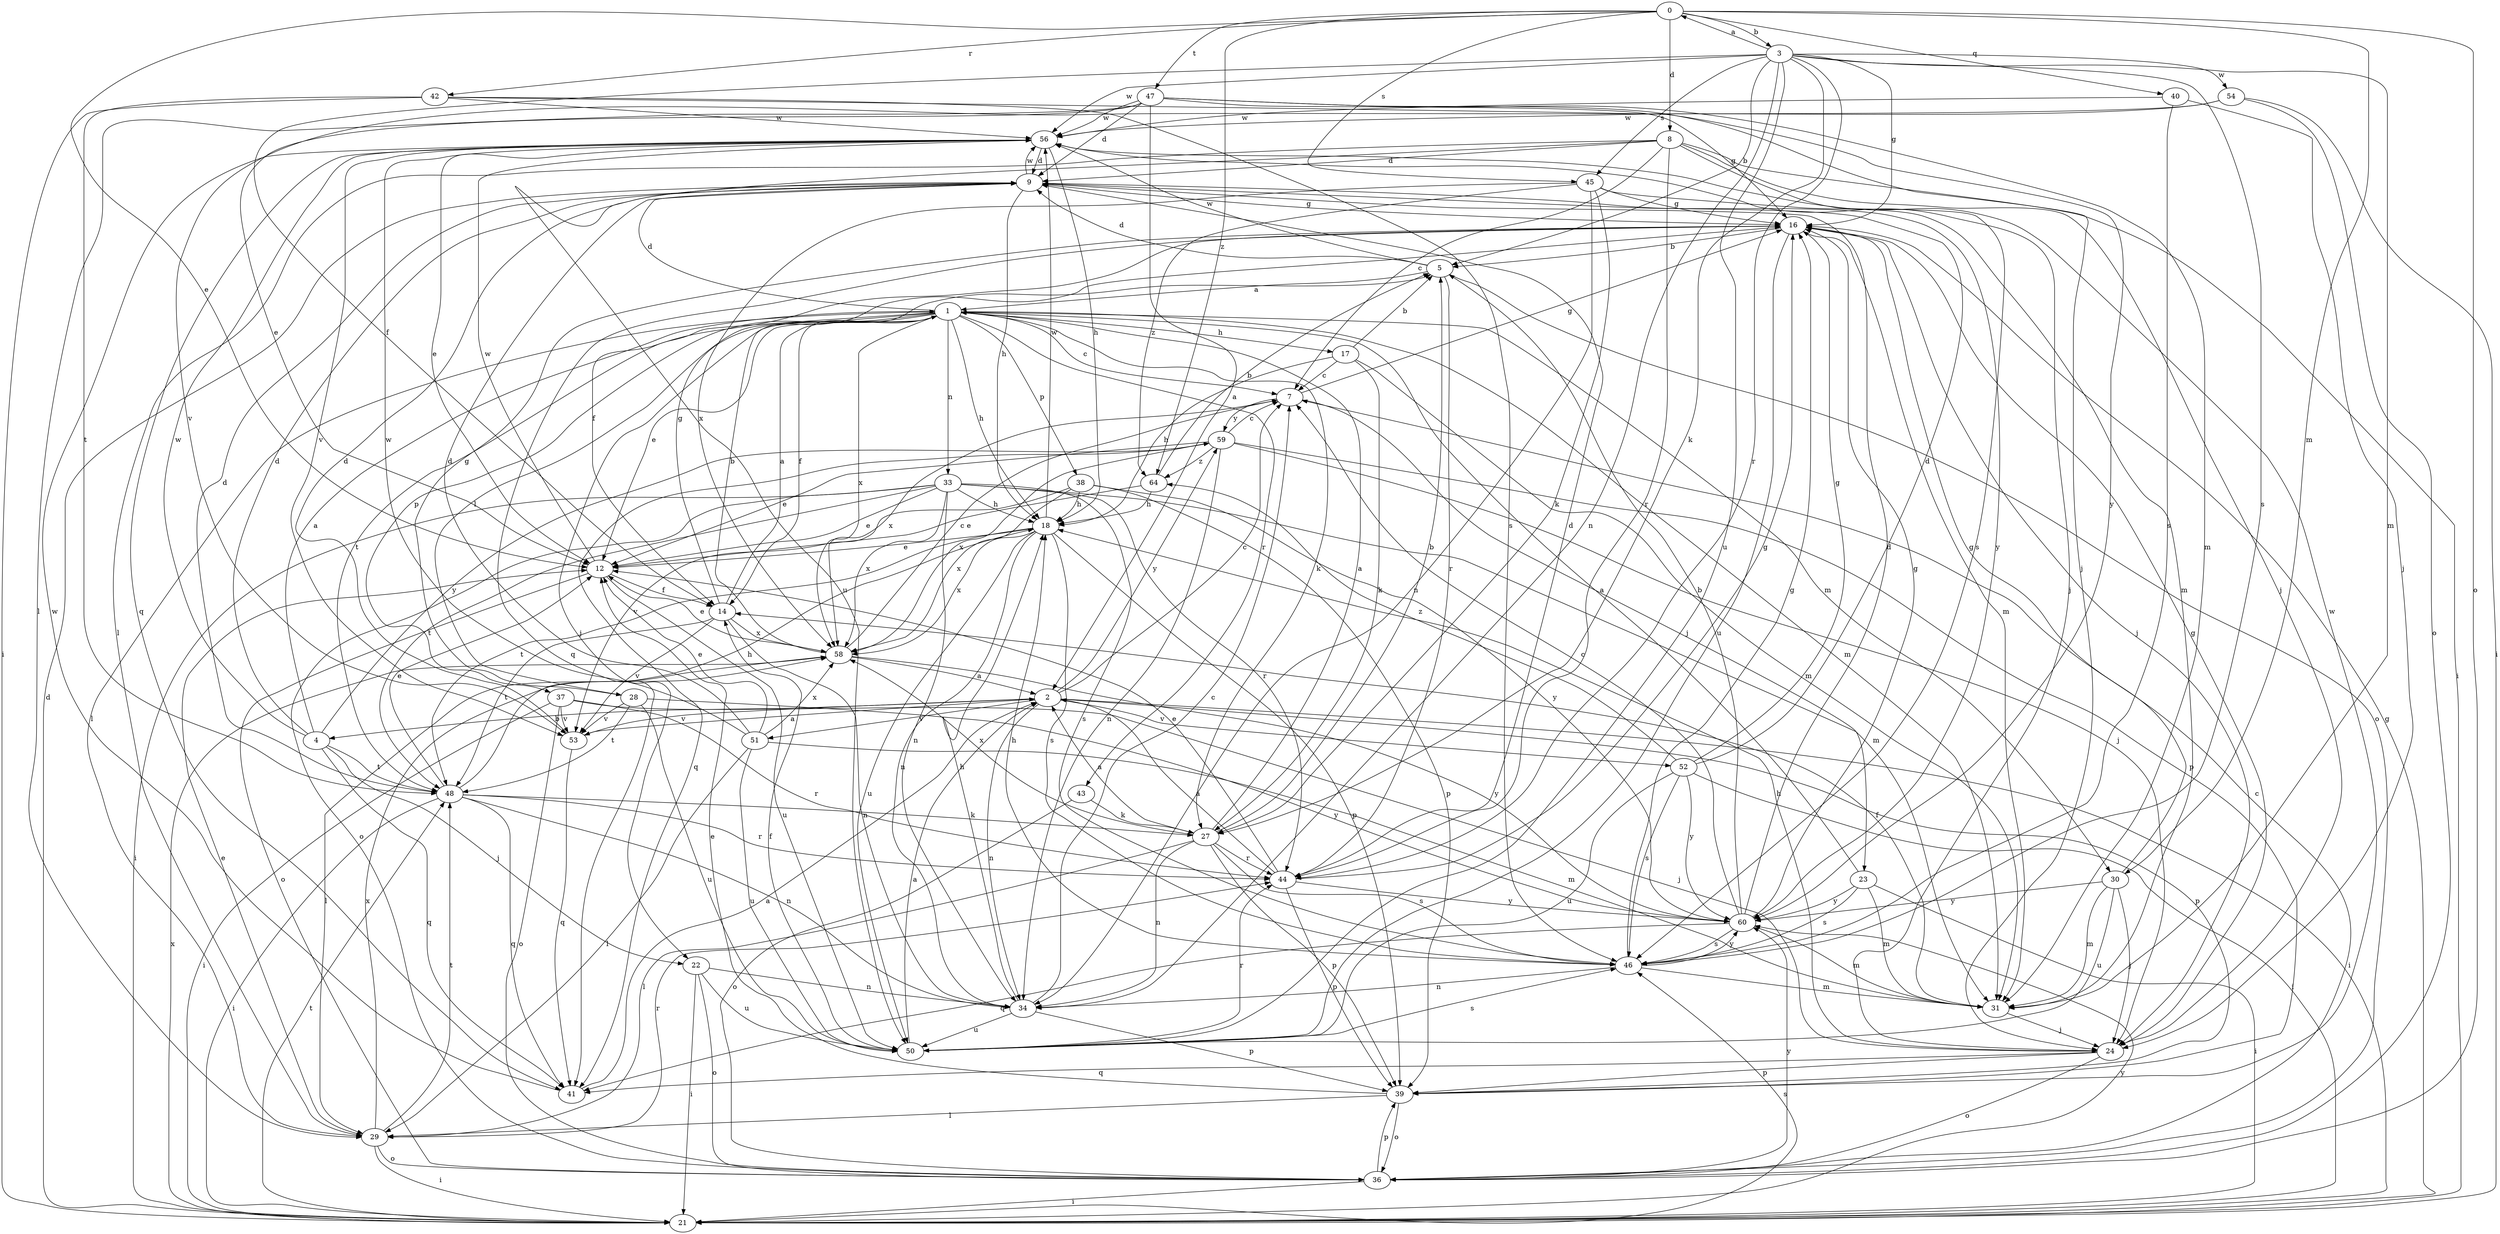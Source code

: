 strict digraph  {
0;
1;
2;
3;
4;
5;
7;
8;
9;
12;
14;
16;
17;
18;
21;
22;
23;
24;
27;
28;
29;
30;
31;
33;
34;
36;
37;
38;
39;
40;
41;
42;
43;
44;
45;
46;
47;
48;
50;
51;
52;
53;
54;
56;
58;
59;
60;
64;
0 -> 3  [label=b];
0 -> 8  [label=d];
0 -> 12  [label=e];
0 -> 30  [label=m];
0 -> 36  [label=o];
0 -> 40  [label=q];
0 -> 42  [label=r];
0 -> 45  [label=s];
0 -> 47  [label=t];
0 -> 64  [label=z];
1 -> 7  [label=c];
1 -> 9  [label=d];
1 -> 12  [label=e];
1 -> 14  [label=f];
1 -> 17  [label=h];
1 -> 18  [label=h];
1 -> 22  [label=j];
1 -> 27  [label=k];
1 -> 28  [label=l];
1 -> 29  [label=l];
1 -> 30  [label=m];
1 -> 31  [label=m];
1 -> 33  [label=n];
1 -> 37  [label=p];
1 -> 38  [label=p];
1 -> 43  [label=r];
1 -> 48  [label=t];
1 -> 58  [label=x];
2 -> 4  [label=b];
2 -> 7  [label=c];
2 -> 21  [label=i];
2 -> 34  [label=n];
2 -> 39  [label=p];
2 -> 51  [label=v];
2 -> 52  [label=v];
2 -> 53  [label=v];
2 -> 59  [label=y];
3 -> 0  [label=a];
3 -> 5  [label=b];
3 -> 14  [label=f];
3 -> 16  [label=g];
3 -> 27  [label=k];
3 -> 31  [label=m];
3 -> 34  [label=n];
3 -> 44  [label=r];
3 -> 45  [label=s];
3 -> 46  [label=s];
3 -> 50  [label=u];
3 -> 54  [label=w];
3 -> 56  [label=w];
4 -> 1  [label=a];
4 -> 9  [label=d];
4 -> 22  [label=j];
4 -> 41  [label=q];
4 -> 48  [label=t];
4 -> 56  [label=w];
4 -> 59  [label=y];
5 -> 1  [label=a];
5 -> 9  [label=d];
5 -> 36  [label=o];
5 -> 44  [label=r];
5 -> 56  [label=w];
7 -> 16  [label=g];
7 -> 23  [label=j];
7 -> 58  [label=x];
7 -> 59  [label=y];
8 -> 7  [label=c];
8 -> 9  [label=d];
8 -> 21  [label=i];
8 -> 24  [label=j];
8 -> 29  [label=l];
8 -> 44  [label=r];
8 -> 46  [label=s];
8 -> 50  [label=u];
9 -> 16  [label=g];
9 -> 18  [label=h];
9 -> 56  [label=w];
9 -> 60  [label=y];
12 -> 14  [label=f];
12 -> 36  [label=o];
12 -> 50  [label=u];
12 -> 56  [label=w];
14 -> 1  [label=a];
14 -> 16  [label=g];
14 -> 34  [label=n];
14 -> 48  [label=t];
14 -> 53  [label=v];
14 -> 58  [label=x];
16 -> 5  [label=b];
16 -> 14  [label=f];
16 -> 24  [label=j];
16 -> 31  [label=m];
16 -> 41  [label=q];
16 -> 50  [label=u];
17 -> 5  [label=b];
17 -> 7  [label=c];
17 -> 18  [label=h];
17 -> 27  [label=k];
17 -> 31  [label=m];
18 -> 12  [label=e];
18 -> 34  [label=n];
18 -> 39  [label=p];
18 -> 46  [label=s];
18 -> 48  [label=t];
18 -> 50  [label=u];
18 -> 56  [label=w];
18 -> 58  [label=x];
21 -> 9  [label=d];
21 -> 16  [label=g];
21 -> 46  [label=s];
21 -> 48  [label=t];
21 -> 58  [label=x];
21 -> 60  [label=y];
22 -> 21  [label=i];
22 -> 34  [label=n];
22 -> 36  [label=o];
22 -> 50  [label=u];
23 -> 1  [label=a];
23 -> 21  [label=i];
23 -> 31  [label=m];
23 -> 46  [label=s];
23 -> 60  [label=y];
24 -> 16  [label=g];
24 -> 18  [label=h];
24 -> 36  [label=o];
24 -> 39  [label=p];
24 -> 41  [label=q];
27 -> 1  [label=a];
27 -> 2  [label=a];
27 -> 5  [label=b];
27 -> 29  [label=l];
27 -> 34  [label=n];
27 -> 39  [label=p];
27 -> 44  [label=r];
27 -> 46  [label=s];
27 -> 58  [label=x];
28 -> 16  [label=g];
28 -> 48  [label=t];
28 -> 50  [label=u];
28 -> 53  [label=v];
28 -> 60  [label=y];
29 -> 12  [label=e];
29 -> 21  [label=i];
29 -> 36  [label=o];
29 -> 44  [label=r];
29 -> 48  [label=t];
29 -> 58  [label=x];
30 -> 16  [label=g];
30 -> 24  [label=j];
30 -> 31  [label=m];
30 -> 50  [label=u];
30 -> 60  [label=y];
31 -> 14  [label=f];
31 -> 24  [label=j];
33 -> 12  [label=e];
33 -> 18  [label=h];
33 -> 21  [label=i];
33 -> 31  [label=m];
33 -> 34  [label=n];
33 -> 36  [label=o];
33 -> 44  [label=r];
33 -> 46  [label=s];
33 -> 48  [label=t];
33 -> 58  [label=x];
34 -> 7  [label=c];
34 -> 18  [label=h];
34 -> 39  [label=p];
34 -> 50  [label=u];
36 -> 7  [label=c];
36 -> 21  [label=i];
36 -> 39  [label=p];
36 -> 60  [label=y];
37 -> 21  [label=i];
37 -> 24  [label=j];
37 -> 36  [label=o];
37 -> 44  [label=r];
37 -> 53  [label=v];
38 -> 18  [label=h];
38 -> 39  [label=p];
38 -> 53  [label=v];
38 -> 58  [label=x];
38 -> 60  [label=y];
39 -> 12  [label=e];
39 -> 29  [label=l];
39 -> 36  [label=o];
39 -> 56  [label=w];
40 -> 24  [label=j];
40 -> 46  [label=s];
40 -> 56  [label=w];
41 -> 2  [label=a];
41 -> 56  [label=w];
42 -> 21  [label=i];
42 -> 46  [label=s];
42 -> 48  [label=t];
42 -> 56  [label=w];
42 -> 60  [label=y];
43 -> 27  [label=k];
43 -> 36  [label=o];
44 -> 2  [label=a];
44 -> 9  [label=d];
44 -> 12  [label=e];
44 -> 16  [label=g];
44 -> 39  [label=p];
44 -> 60  [label=y];
45 -> 16  [label=g];
45 -> 27  [label=k];
45 -> 31  [label=m];
45 -> 34  [label=n];
45 -> 58  [label=x];
45 -> 64  [label=z];
46 -> 16  [label=g];
46 -> 18  [label=h];
46 -> 31  [label=m];
46 -> 34  [label=n];
46 -> 60  [label=y];
47 -> 2  [label=a];
47 -> 9  [label=d];
47 -> 12  [label=e];
47 -> 16  [label=g];
47 -> 24  [label=j];
47 -> 29  [label=l];
47 -> 31  [label=m];
47 -> 56  [label=w];
48 -> 9  [label=d];
48 -> 12  [label=e];
48 -> 18  [label=h];
48 -> 21  [label=i];
48 -> 27  [label=k];
48 -> 34  [label=n];
48 -> 41  [label=q];
48 -> 44  [label=r];
50 -> 2  [label=a];
50 -> 14  [label=f];
50 -> 44  [label=r];
50 -> 46  [label=s];
51 -> 9  [label=d];
51 -> 12  [label=e];
51 -> 29  [label=l];
51 -> 31  [label=m];
51 -> 50  [label=u];
51 -> 56  [label=w];
51 -> 58  [label=x];
52 -> 9  [label=d];
52 -> 16  [label=g];
52 -> 21  [label=i];
52 -> 46  [label=s];
52 -> 50  [label=u];
52 -> 60  [label=y];
52 -> 64  [label=z];
53 -> 2  [label=a];
53 -> 9  [label=d];
53 -> 41  [label=q];
54 -> 21  [label=i];
54 -> 36  [label=o];
54 -> 53  [label=v];
54 -> 56  [label=w];
56 -> 9  [label=d];
56 -> 12  [label=e];
56 -> 18  [label=h];
56 -> 24  [label=j];
56 -> 41  [label=q];
56 -> 53  [label=v];
58 -> 2  [label=a];
58 -> 5  [label=b];
58 -> 7  [label=c];
58 -> 12  [label=e];
58 -> 29  [label=l];
58 -> 60  [label=y];
59 -> 7  [label=c];
59 -> 12  [label=e];
59 -> 24  [label=j];
59 -> 34  [label=n];
59 -> 39  [label=p];
59 -> 41  [label=q];
59 -> 58  [label=x];
59 -> 64  [label=z];
60 -> 5  [label=b];
60 -> 7  [label=c];
60 -> 9  [label=d];
60 -> 16  [label=g];
60 -> 31  [label=m];
60 -> 41  [label=q];
60 -> 46  [label=s];
64 -> 5  [label=b];
64 -> 12  [label=e];
64 -> 18  [label=h];
}
